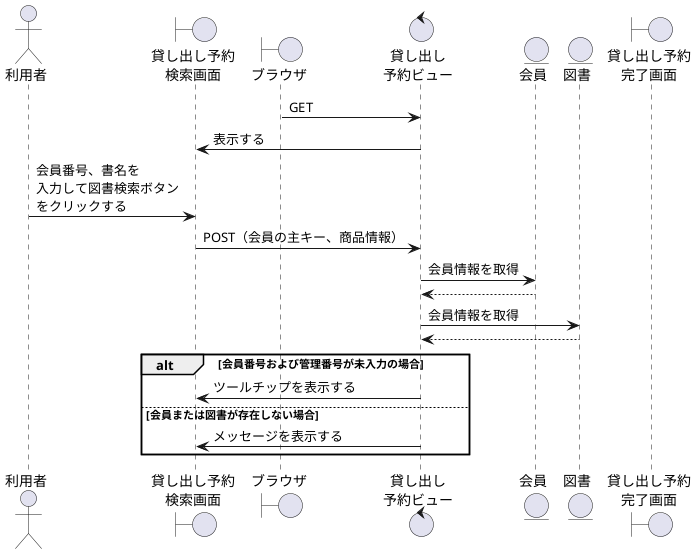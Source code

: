 @startuml Rental Reservation

actor "利用者" as user
boundary "貸し出し予約\n検索画面" as RenRSs
boundary "ブラウザ" as brz
control "貸し出し\n予約ビュー" as RenRv
entity "会員" as member
entity "図書" as book
boundary "貸し出し予約\n完了画面" as RenRCs
 

brz -> RenRv: GET
RenRSs <- RenRv: 表示する
user -> RenRSs: 会員番号、書名を\n入力して図書検索ボタン\nをクリックする
RenRSs -> RenRv: POST（会員の主キー、商品情報）
RenRv -> member: 会員情報を取得
RenRv <-- member
RenRv -> book: 会員情報を取得
RenRv <-- book
alt 会員番号および管理番号が未入力の場合
    RenRSs <- RenRv:ツールチップを表示する
else 会員または図書が存在しない場合
    RenRSs <- RenRv:メッセージを表示する
end


@enduml